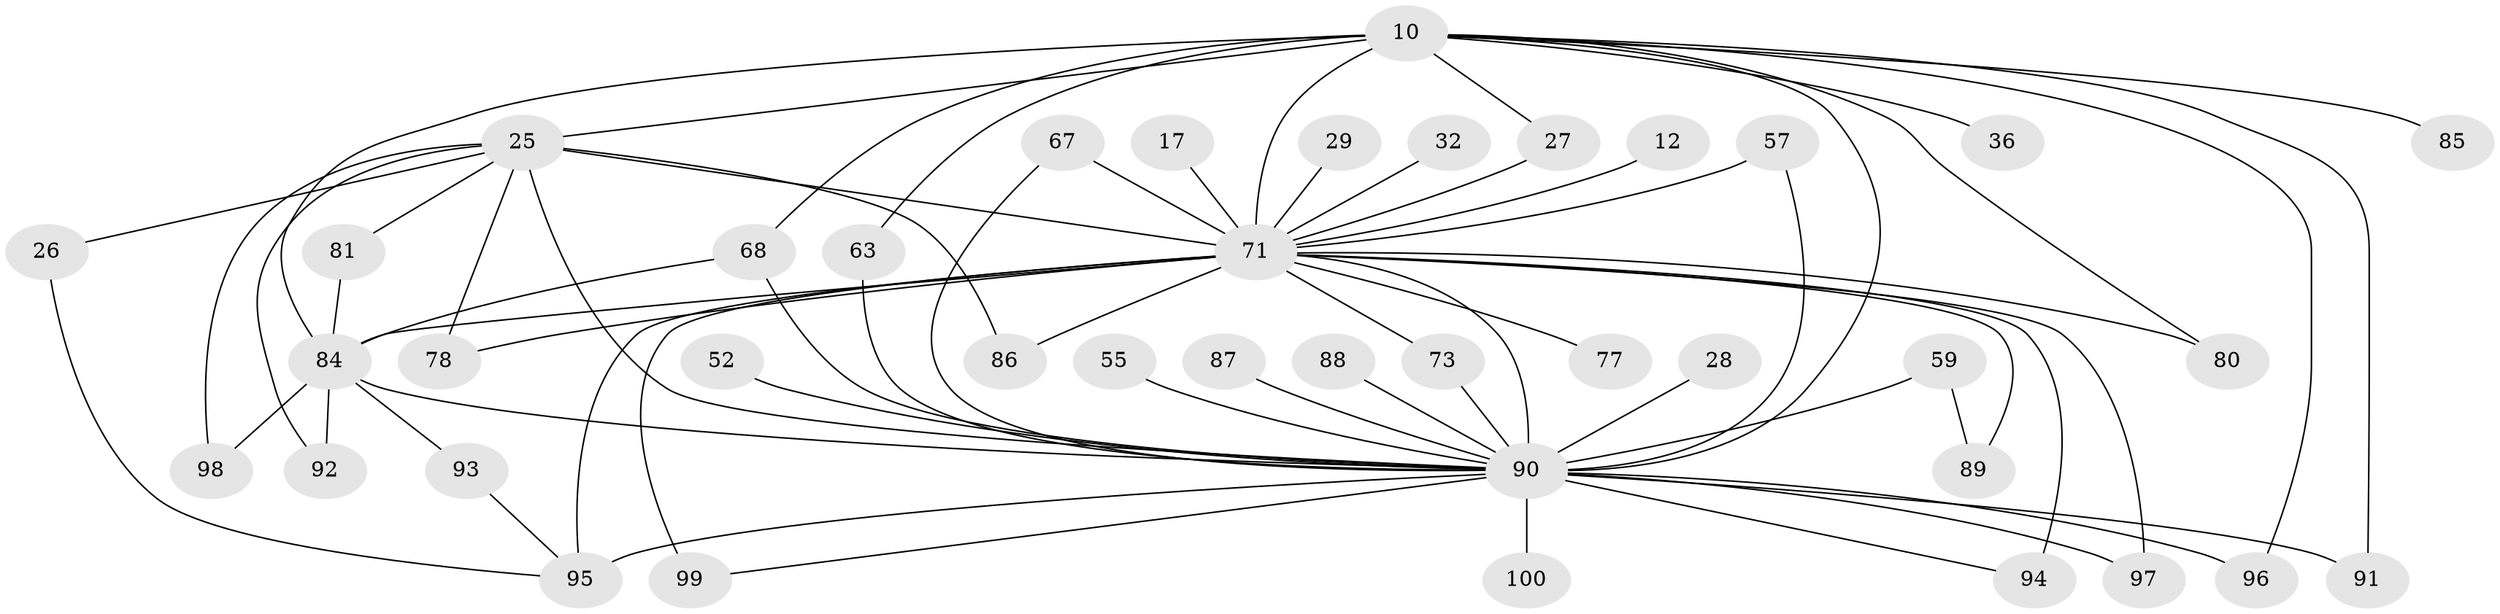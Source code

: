 // original degree distribution, {20: 0.02, 15: 0.02, 18: 0.02, 27: 0.01, 41: 0.01, 10: 0.01, 13: 0.01, 5: 0.05, 2: 0.55, 6: 0.02, 7: 0.02, 4: 0.08, 3: 0.17, 9: 0.01}
// Generated by graph-tools (version 1.1) at 2025/48/03/04/25 21:48:45]
// undirected, 40 vertices, 66 edges
graph export_dot {
graph [start="1"]
  node [color=gray90,style=filled];
  10 [super="+9+4"];
  12;
  17;
  25 [super="+21+6"];
  26;
  27;
  28;
  29;
  32;
  36;
  52;
  55;
  57;
  59 [super="+31"];
  63;
  67;
  68 [super="+65+60"];
  71 [super="+8"];
  73 [super="+22"];
  77;
  78 [super="+74"];
  80;
  81;
  84 [super="+62+61+82+76"];
  85;
  86;
  87;
  88;
  89;
  90 [super="+23+40+45+42+43+64+83"];
  91;
  92;
  93;
  94 [super="+54"];
  95 [super="+69"];
  96;
  97;
  98;
  99 [super="+39"];
  100;
  10 -- 36 [weight=2];
  10 -- 80;
  10 -- 63;
  10 -- 25 [weight=9];
  10 -- 90 [weight=14];
  10 -- 96;
  10 -- 68 [weight=3];
  10 -- 27;
  10 -- 84;
  10 -- 85 [weight=2];
  10 -- 91;
  10 -- 71 [weight=8];
  12 -- 71 [weight=2];
  17 -- 71 [weight=2];
  25 -- 78;
  25 -- 81;
  25 -- 86;
  25 -- 26;
  25 -- 92;
  25 -- 98;
  25 -- 90 [weight=15];
  25 -- 71 [weight=4];
  26 -- 95;
  27 -- 71;
  28 -- 90 [weight=2];
  29 -- 71 [weight=2];
  32 -- 71 [weight=2];
  52 -- 90 [weight=2];
  55 -- 90 [weight=2];
  57 -- 90;
  57 -- 71;
  59 -- 89;
  59 -- 90 [weight=3];
  63 -- 90;
  67 -- 90;
  67 -- 71 [weight=2];
  68 -- 90 [weight=2];
  68 -- 84;
  71 -- 90 [weight=13];
  71 -- 73 [weight=2];
  71 -- 77 [weight=2];
  71 -- 78 [weight=3];
  71 -- 80;
  71 -- 84 [weight=9];
  71 -- 86;
  71 -- 89;
  71 -- 94 [weight=2];
  71 -- 95 [weight=4];
  71 -- 97;
  71 -- 99 [weight=2];
  73 -- 90;
  81 -- 84;
  84 -- 98;
  84 -- 93;
  84 -- 92;
  84 -- 90 [weight=2];
  87 -- 90 [weight=2];
  88 -- 90 [weight=2];
  90 -- 100 [weight=2];
  90 -- 91;
  90 -- 94;
  90 -- 95 [weight=2];
  90 -- 96;
  90 -- 97;
  90 -- 99;
  93 -- 95;
}
